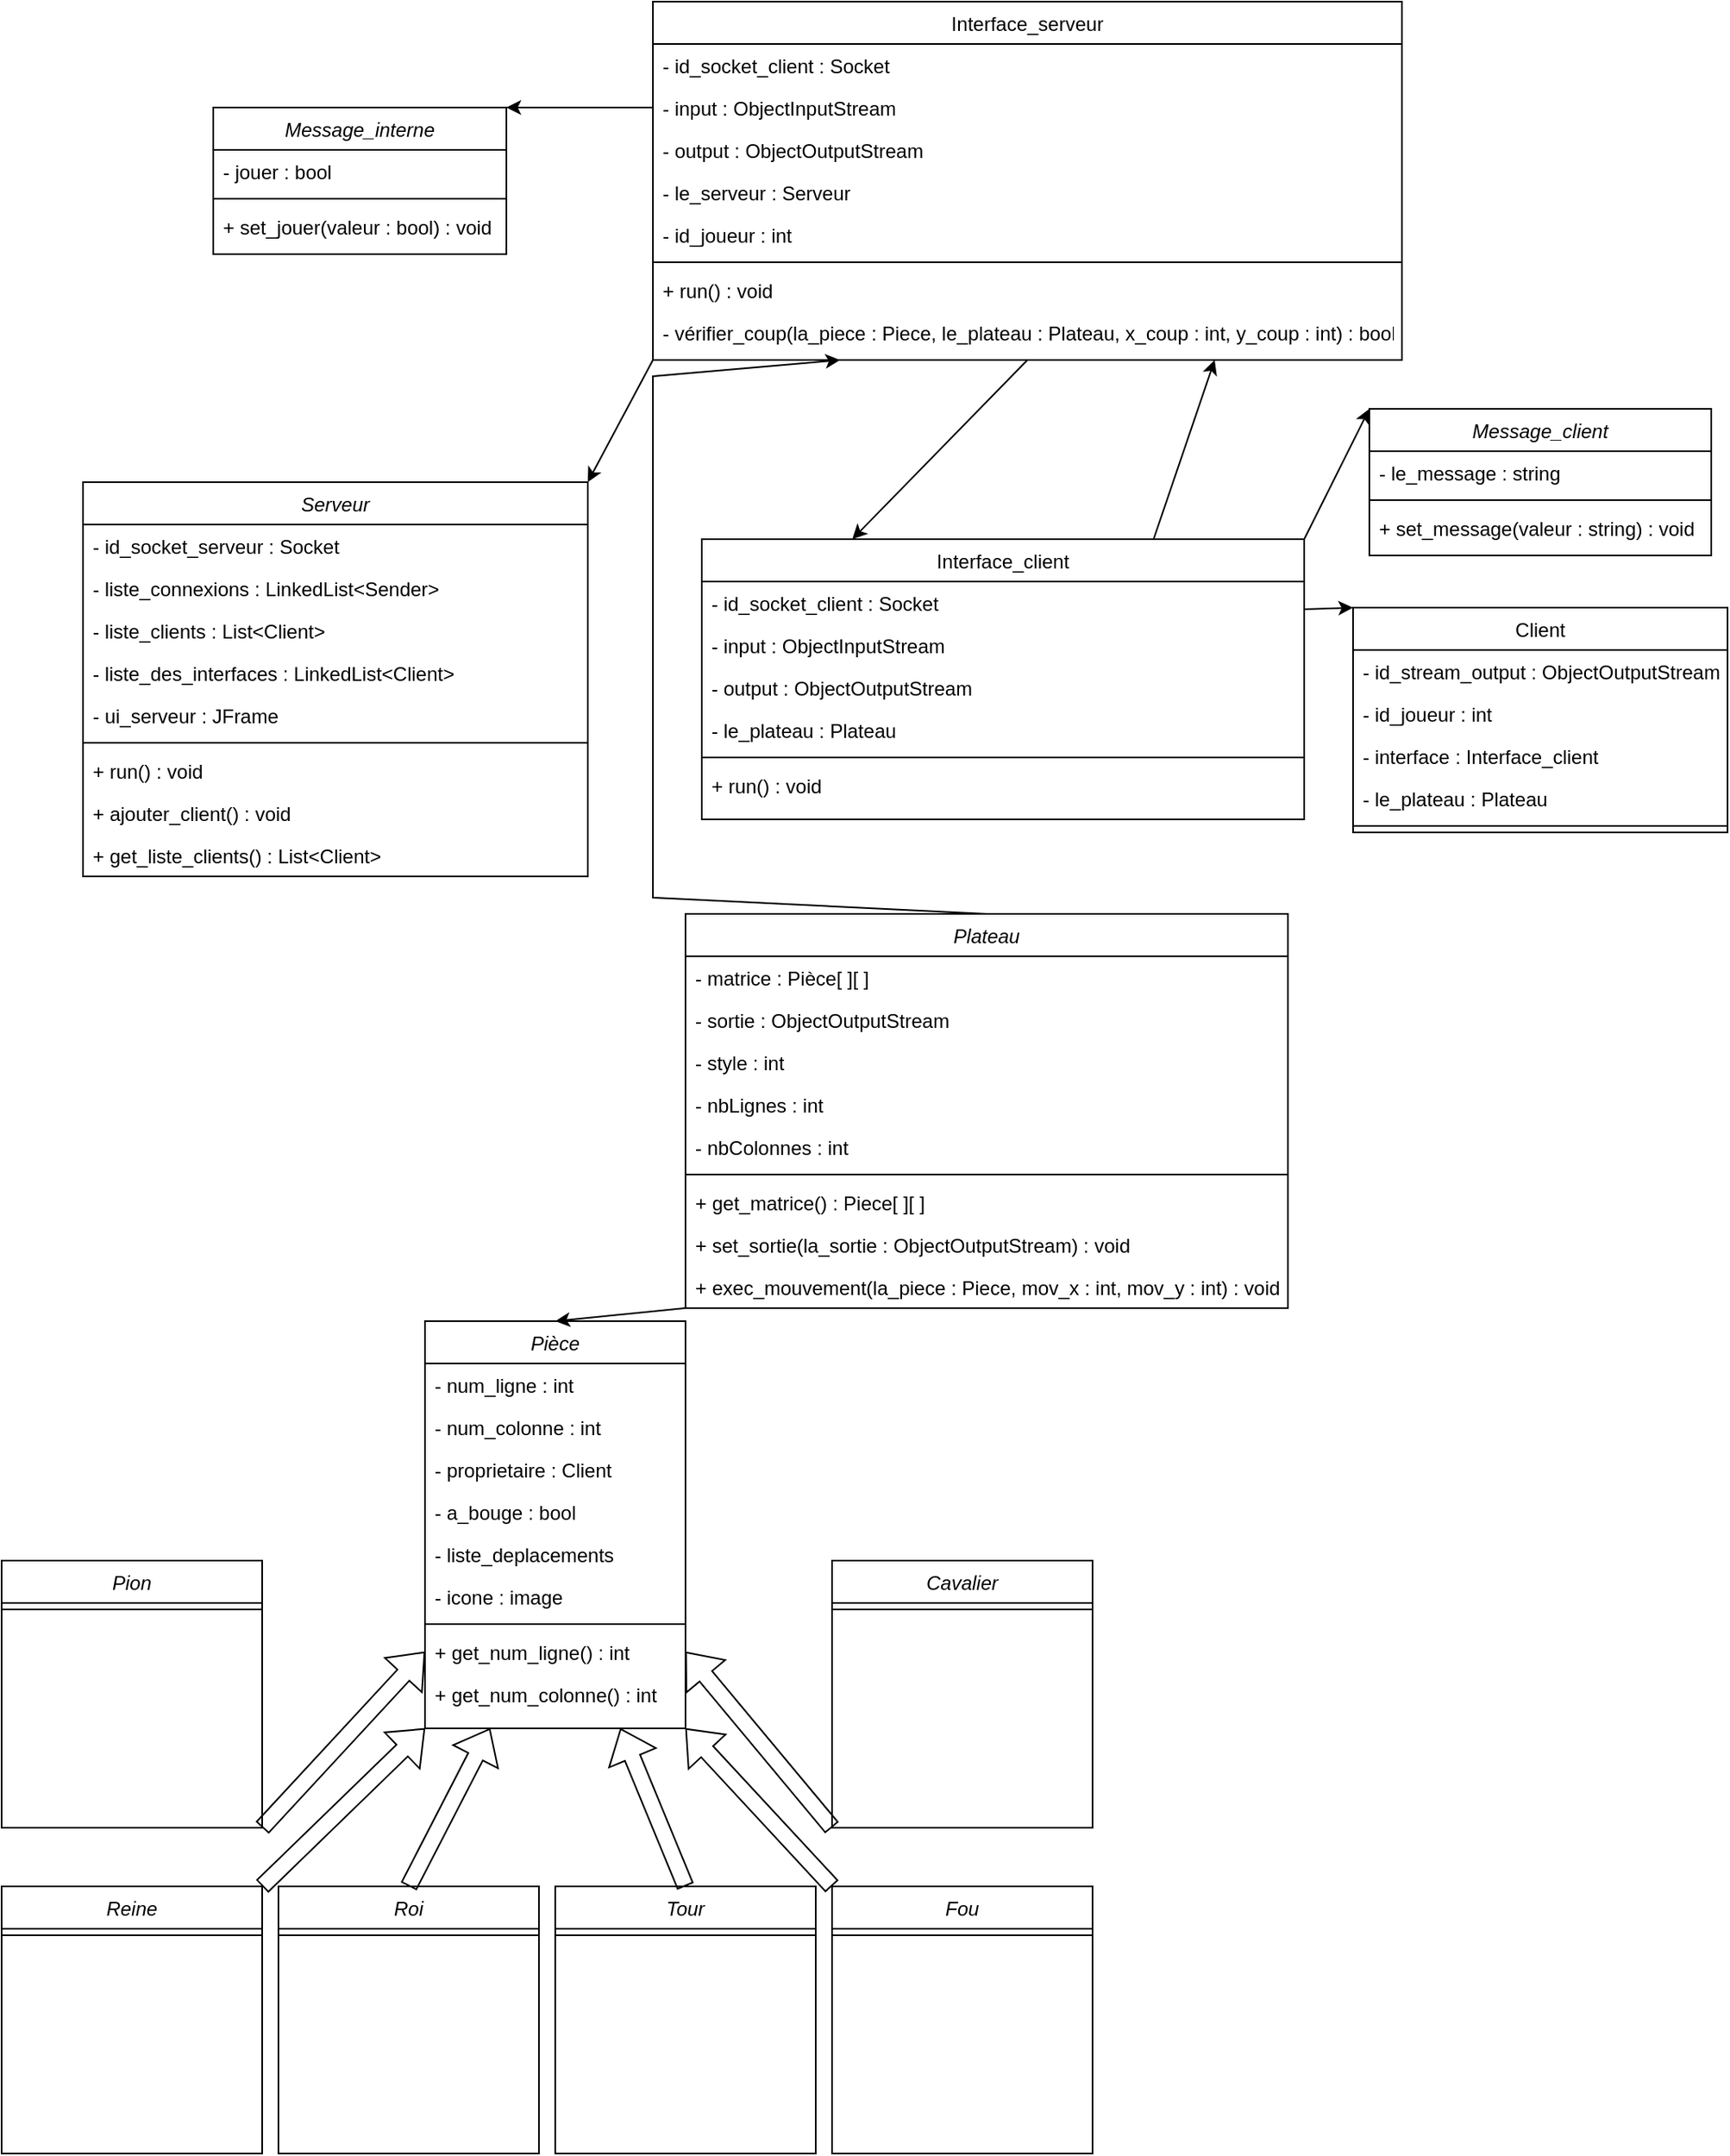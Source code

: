 <mxfile version="24.7.16">
  <diagram id="C5RBs43oDa-KdzZeNtuy" name="Page-1">
    <mxGraphModel dx="1434" dy="746" grid="1" gridSize="10" guides="1" tooltips="1" connect="1" arrows="1" fold="1" page="1" pageScale="1" pageWidth="827" pageHeight="1169" math="0" shadow="0">
      <root>
        <mxCell id="WIyWlLk6GJQsqaUBKTNV-0" />
        <mxCell id="WIyWlLk6GJQsqaUBKTNV-1" parent="WIyWlLk6GJQsqaUBKTNV-0" />
        <mxCell id="zkfFHV4jXpPFQw0GAbJ--0" value="Serveur&#xa;" style="swimlane;fontStyle=2;align=center;verticalAlign=top;childLayout=stackLayout;horizontal=1;startSize=26;horizontalStack=0;resizeParent=1;resizeLast=0;collapsible=1;marginBottom=0;rounded=0;shadow=0;strokeWidth=1;" parent="WIyWlLk6GJQsqaUBKTNV-1" vertex="1">
          <mxGeometry x="630" y="345" width="310" height="242" as="geometry">
            <mxRectangle x="230" y="140" width="160" height="26" as="alternateBounds" />
          </mxGeometry>
        </mxCell>
        <mxCell id="Xo_wzrrJZ9nc4voElYuE-0" value="- id_socket_serveur : Socket" style="text;align=left;verticalAlign=top;spacingLeft=4;spacingRight=4;overflow=hidden;rotatable=0;points=[[0,0.5],[1,0.5]];portConstraint=eastwest;" parent="zkfFHV4jXpPFQw0GAbJ--0" vertex="1">
          <mxGeometry y="26" width="310" height="26" as="geometry" />
        </mxCell>
        <mxCell id="Xo_wzrrJZ9nc4voElYuE-1" value="- liste_connexions : LinkedList&lt;Sender&gt;" style="text;align=left;verticalAlign=top;spacingLeft=4;spacingRight=4;overflow=hidden;rotatable=0;points=[[0,0.5],[1,0.5]];portConstraint=eastwest;" parent="zkfFHV4jXpPFQw0GAbJ--0" vertex="1">
          <mxGeometry y="52" width="310" height="26" as="geometry" />
        </mxCell>
        <mxCell id="Xo_wzrrJZ9nc4voElYuE-3" value="- liste_clients : List&lt;Client&gt;" style="text;align=left;verticalAlign=top;spacingLeft=4;spacingRight=4;overflow=hidden;rotatable=0;points=[[0,0.5],[1,0.5]];portConstraint=eastwest;" parent="zkfFHV4jXpPFQw0GAbJ--0" vertex="1">
          <mxGeometry y="78" width="310" height="26" as="geometry" />
        </mxCell>
        <mxCell id="N3mXZg1kM7QqonZMhSSX-26" value="- liste_des_interfaces : LinkedList&lt;Client&gt;" style="text;align=left;verticalAlign=top;spacingLeft=4;spacingRight=4;overflow=hidden;rotatable=0;points=[[0,0.5],[1,0.5]];portConstraint=eastwest;" vertex="1" parent="zkfFHV4jXpPFQw0GAbJ--0">
          <mxGeometry y="104" width="310" height="26" as="geometry" />
        </mxCell>
        <mxCell id="N3mXZg1kM7QqonZMhSSX-23" value="- ui_serveur : JFrame" style="text;align=left;verticalAlign=top;spacingLeft=4;spacingRight=4;overflow=hidden;rotatable=0;points=[[0,0.5],[1,0.5]];portConstraint=eastwest;" vertex="1" parent="zkfFHV4jXpPFQw0GAbJ--0">
          <mxGeometry y="130" width="310" height="26" as="geometry" />
        </mxCell>
        <mxCell id="zkfFHV4jXpPFQw0GAbJ--4" value="" style="line;html=1;strokeWidth=1;align=left;verticalAlign=middle;spacingTop=-1;spacingLeft=3;spacingRight=3;rotatable=0;labelPosition=right;points=[];portConstraint=eastwest;" parent="zkfFHV4jXpPFQw0GAbJ--0" vertex="1">
          <mxGeometry y="156" width="310" height="8" as="geometry" />
        </mxCell>
        <mxCell id="N3mXZg1kM7QqonZMhSSX-24" value="+ run() : void" style="text;align=left;verticalAlign=top;spacingLeft=4;spacingRight=4;overflow=hidden;rotatable=0;points=[[0,0.5],[1,0.5]];portConstraint=eastwest;" vertex="1" parent="zkfFHV4jXpPFQw0GAbJ--0">
          <mxGeometry y="164" width="310" height="26" as="geometry" />
        </mxCell>
        <mxCell id="N3mXZg1kM7QqonZMhSSX-27" value="+ ajouter_client() : void" style="text;align=left;verticalAlign=top;spacingLeft=4;spacingRight=4;overflow=hidden;rotatable=0;points=[[0,0.5],[1,0.5]];portConstraint=eastwest;" vertex="1" parent="zkfFHV4jXpPFQw0GAbJ--0">
          <mxGeometry y="190" width="310" height="26" as="geometry" />
        </mxCell>
        <mxCell id="N3mXZg1kM7QqonZMhSSX-28" value="+ get_liste_clients() : List&lt;Client&gt;" style="text;align=left;verticalAlign=top;spacingLeft=4;spacingRight=4;overflow=hidden;rotatable=0;points=[[0,0.5],[1,0.5]];portConstraint=eastwest;" vertex="1" parent="zkfFHV4jXpPFQw0GAbJ--0">
          <mxGeometry y="216" width="310" height="26" as="geometry" />
        </mxCell>
        <mxCell id="zkfFHV4jXpPFQw0GAbJ--6" value="Interface_client" style="swimlane;fontStyle=0;align=center;verticalAlign=top;childLayout=stackLayout;horizontal=1;startSize=26;horizontalStack=0;resizeParent=1;resizeLast=0;collapsible=1;marginBottom=0;rounded=0;shadow=0;strokeWidth=1;" parent="WIyWlLk6GJQsqaUBKTNV-1" vertex="1">
          <mxGeometry x="1010" y="380" width="370" height="172" as="geometry">
            <mxRectangle x="130" y="380" width="160" height="26" as="alternateBounds" />
          </mxGeometry>
        </mxCell>
        <mxCell id="N3mXZg1kM7QqonZMhSSX-1" value="- id_socket_client : Socket" style="text;align=left;verticalAlign=top;spacingLeft=4;spacingRight=4;overflow=hidden;rotatable=0;points=[[0,0.5],[1,0.5]];portConstraint=eastwest;" vertex="1" parent="zkfFHV4jXpPFQw0GAbJ--6">
          <mxGeometry y="26" width="370" height="26" as="geometry" />
        </mxCell>
        <mxCell id="N3mXZg1kM7QqonZMhSSX-2" value="- input : ObjectInputStream" style="text;align=left;verticalAlign=top;spacingLeft=4;spacingRight=4;overflow=hidden;rotatable=0;points=[[0,0.5],[1,0.5]];portConstraint=eastwest;" vertex="1" parent="zkfFHV4jXpPFQw0GAbJ--6">
          <mxGeometry y="52" width="370" height="26" as="geometry" />
        </mxCell>
        <mxCell id="N3mXZg1kM7QqonZMhSSX-3" value="- output : ObjectOutputStream" style="text;align=left;verticalAlign=top;spacingLeft=4;spacingRight=4;overflow=hidden;rotatable=0;points=[[0,0.5],[1,0.5]];portConstraint=eastwest;" vertex="1" parent="zkfFHV4jXpPFQw0GAbJ--6">
          <mxGeometry y="78" width="370" height="26" as="geometry" />
        </mxCell>
        <mxCell id="N3mXZg1kM7QqonZMhSSX-13" value="- le_plateau : Plateau" style="text;align=left;verticalAlign=top;spacingLeft=4;spacingRight=4;overflow=hidden;rotatable=0;points=[[0,0.5],[1,0.5]];portConstraint=eastwest;rounded=0;shadow=0;html=0;" vertex="1" parent="zkfFHV4jXpPFQw0GAbJ--6">
          <mxGeometry y="104" width="370" height="26" as="geometry" />
        </mxCell>
        <mxCell id="zkfFHV4jXpPFQw0GAbJ--9" value="" style="line;html=1;strokeWidth=1;align=left;verticalAlign=middle;spacingTop=-1;spacingLeft=3;spacingRight=3;rotatable=0;labelPosition=right;points=[];portConstraint=eastwest;" parent="zkfFHV4jXpPFQw0GAbJ--6" vertex="1">
          <mxGeometry y="130" width="370" height="8" as="geometry" />
        </mxCell>
        <mxCell id="N3mXZg1kM7QqonZMhSSX-0" value="+ run() : void" style="text;align=left;verticalAlign=top;spacingLeft=4;spacingRight=4;overflow=hidden;rotatable=0;points=[[0,0.5],[1,0.5]];portConstraint=eastwest;" vertex="1" parent="zkfFHV4jXpPFQw0GAbJ--6">
          <mxGeometry y="138" width="370" height="26" as="geometry" />
        </mxCell>
        <mxCell id="zkfFHV4jXpPFQw0GAbJ--13" value="Interface_serveur" style="swimlane;fontStyle=0;align=center;verticalAlign=top;childLayout=stackLayout;horizontal=1;startSize=26;horizontalStack=0;resizeParent=1;resizeLast=0;collapsible=1;marginBottom=0;rounded=0;shadow=0;strokeWidth=1;" parent="WIyWlLk6GJQsqaUBKTNV-1" vertex="1">
          <mxGeometry x="980" y="50" width="460" height="220" as="geometry">
            <mxRectangle x="340" y="380" width="170" height="26" as="alternateBounds" />
          </mxGeometry>
        </mxCell>
        <mxCell id="zkfFHV4jXpPFQw0GAbJ--14" value="- id_socket_client : Socket" style="text;align=left;verticalAlign=top;spacingLeft=4;spacingRight=4;overflow=hidden;rotatable=0;points=[[0,0.5],[1,0.5]];portConstraint=eastwest;" parent="zkfFHV4jXpPFQw0GAbJ--13" vertex="1">
          <mxGeometry y="26" width="460" height="26" as="geometry" />
        </mxCell>
        <mxCell id="dn0czRlCBb_APp5np3_2-8" value="- input : ObjectInputStream" style="text;align=left;verticalAlign=top;spacingLeft=4;spacingRight=4;overflow=hidden;rotatable=0;points=[[0,0.5],[1,0.5]];portConstraint=eastwest;" parent="zkfFHV4jXpPFQw0GAbJ--13" vertex="1">
          <mxGeometry y="52" width="460" height="26" as="geometry" />
        </mxCell>
        <mxCell id="dn0czRlCBb_APp5np3_2-9" value="- output : ObjectOutputStream" style="text;align=left;verticalAlign=top;spacingLeft=4;spacingRight=4;overflow=hidden;rotatable=0;points=[[0,0.5],[1,0.5]];portConstraint=eastwest;" parent="zkfFHV4jXpPFQw0GAbJ--13" vertex="1">
          <mxGeometry y="78" width="460" height="26" as="geometry" />
        </mxCell>
        <mxCell id="N3mXZg1kM7QqonZMhSSX-4" value="- le_serveur : Serveur" style="text;align=left;verticalAlign=top;spacingLeft=4;spacingRight=4;overflow=hidden;rotatable=0;points=[[0,0.5],[1,0.5]];portConstraint=eastwest;" vertex="1" parent="zkfFHV4jXpPFQw0GAbJ--13">
          <mxGeometry y="104" width="460" height="26" as="geometry" />
        </mxCell>
        <mxCell id="N3mXZg1kM7QqonZMhSSX-5" value="- id_joueur : int" style="text;align=left;verticalAlign=top;spacingLeft=4;spacingRight=4;overflow=hidden;rotatable=0;points=[[0,0.5],[1,0.5]];portConstraint=eastwest;" vertex="1" parent="zkfFHV4jXpPFQw0GAbJ--13">
          <mxGeometry y="130" width="460" height="26" as="geometry" />
        </mxCell>
        <mxCell id="zkfFHV4jXpPFQw0GAbJ--15" value="" style="line;html=1;strokeWidth=1;align=left;verticalAlign=middle;spacingTop=-1;spacingLeft=3;spacingRight=3;rotatable=0;labelPosition=right;points=[];portConstraint=eastwest;" parent="zkfFHV4jXpPFQw0GAbJ--13" vertex="1">
          <mxGeometry y="156" width="460" height="8" as="geometry" />
        </mxCell>
        <mxCell id="dn0czRlCBb_APp5np3_2-10" value="+ run() : void" style="text;align=left;verticalAlign=top;spacingLeft=4;spacingRight=4;overflow=hidden;rotatable=0;points=[[0,0.5],[1,0.5]];portConstraint=eastwest;" parent="zkfFHV4jXpPFQw0GAbJ--13" vertex="1">
          <mxGeometry y="164" width="460" height="26" as="geometry" />
        </mxCell>
        <mxCell id="N3mXZg1kM7QqonZMhSSX-29" value="- vérifier_coup(la_piece : Piece, le_plateau : Plateau, x_coup : int, y_coup : int) : bool" style="text;align=left;verticalAlign=top;spacingLeft=4;spacingRight=4;overflow=hidden;rotatable=0;points=[[0,0.5],[1,0.5]];portConstraint=eastwest;" vertex="1" parent="zkfFHV4jXpPFQw0GAbJ--13">
          <mxGeometry y="190" width="460" height="26" as="geometry" />
        </mxCell>
        <mxCell id="zkfFHV4jXpPFQw0GAbJ--17" value="Client&#xa;" style="swimlane;fontStyle=0;align=center;verticalAlign=top;childLayout=stackLayout;horizontal=1;startSize=26;horizontalStack=0;resizeParent=1;resizeLast=0;collapsible=1;marginBottom=0;rounded=0;shadow=0;strokeWidth=1;" parent="WIyWlLk6GJQsqaUBKTNV-1" vertex="1">
          <mxGeometry x="1410" y="422" width="230" height="138" as="geometry">
            <mxRectangle x="550" y="140" width="160" height="26" as="alternateBounds" />
          </mxGeometry>
        </mxCell>
        <mxCell id="zkfFHV4jXpPFQw0GAbJ--18" value="- id_stream_output : ObjectOutputStream" style="text;align=left;verticalAlign=top;spacingLeft=4;spacingRight=4;overflow=hidden;rotatable=0;points=[[0,0.5],[1,0.5]];portConstraint=eastwest;" parent="zkfFHV4jXpPFQw0GAbJ--17" vertex="1">
          <mxGeometry y="26" width="230" height="26" as="geometry" />
        </mxCell>
        <mxCell id="zkfFHV4jXpPFQw0GAbJ--19" value="- id_joueur : int" style="text;align=left;verticalAlign=top;spacingLeft=4;spacingRight=4;overflow=hidden;rotatable=0;points=[[0,0.5],[1,0.5]];portConstraint=eastwest;rounded=0;shadow=0;html=0;" parent="zkfFHV4jXpPFQw0GAbJ--17" vertex="1">
          <mxGeometry y="52" width="230" height="26" as="geometry" />
        </mxCell>
        <mxCell id="N3mXZg1kM7QqonZMhSSX-49" value="- interface : Interface_client" style="text;align=left;verticalAlign=top;spacingLeft=4;spacingRight=4;overflow=hidden;rotatable=0;points=[[0,0.5],[1,0.5]];portConstraint=eastwest;rounded=0;shadow=0;html=0;" vertex="1" parent="zkfFHV4jXpPFQw0GAbJ--17">
          <mxGeometry y="78" width="230" height="26" as="geometry" />
        </mxCell>
        <mxCell id="N3mXZg1kM7QqonZMhSSX-14" value="- le_plateau : Plateau" style="text;align=left;verticalAlign=top;spacingLeft=4;spacingRight=4;overflow=hidden;rotatable=0;points=[[0,0.5],[1,0.5]];portConstraint=eastwest;rounded=0;shadow=0;html=0;" vertex="1" parent="zkfFHV4jXpPFQw0GAbJ--17">
          <mxGeometry y="104" width="230" height="26" as="geometry" />
        </mxCell>
        <mxCell id="zkfFHV4jXpPFQw0GAbJ--23" value="" style="line;html=1;strokeWidth=1;align=left;verticalAlign=middle;spacingTop=-1;spacingLeft=3;spacingRight=3;rotatable=0;labelPosition=right;points=[];portConstraint=eastwest;" parent="zkfFHV4jXpPFQw0GAbJ--17" vertex="1">
          <mxGeometry y="130" width="230" height="8" as="geometry" />
        </mxCell>
        <mxCell id="dn0czRlCBb_APp5np3_2-2" value="" style="endArrow=classic;html=1;rounded=0;entryX=0;entryY=0;entryDx=0;entryDy=0;exitX=1;exitY=0.25;exitDx=0;exitDy=0;" parent="WIyWlLk6GJQsqaUBKTNV-1" source="zkfFHV4jXpPFQw0GAbJ--6" target="zkfFHV4jXpPFQw0GAbJ--17" edge="1">
          <mxGeometry width="50" height="50" relative="1" as="geometry">
            <mxPoint x="1390" y="430" as="sourcePoint" />
            <mxPoint x="870" y="360" as="targetPoint" />
          </mxGeometry>
        </mxCell>
        <mxCell id="dn0czRlCBb_APp5np3_2-4" value="" style="endArrow=classic;html=1;rounded=0;exitX=0.75;exitY=0;exitDx=0;exitDy=0;entryX=0.75;entryY=1;entryDx=0;entryDy=0;" parent="WIyWlLk6GJQsqaUBKTNV-1" source="zkfFHV4jXpPFQw0GAbJ--6" target="zkfFHV4jXpPFQw0GAbJ--13" edge="1">
          <mxGeometry width="50" height="50" relative="1" as="geometry">
            <mxPoint x="770" y="480" as="sourcePoint" />
            <mxPoint x="890" y="150" as="targetPoint" />
          </mxGeometry>
        </mxCell>
        <mxCell id="dn0czRlCBb_APp5np3_2-5" value="" style="endArrow=classic;html=1;rounded=0;entryX=0.25;entryY=0;entryDx=0;entryDy=0;exitX=0.5;exitY=1;exitDx=0;exitDy=0;" parent="WIyWlLk6GJQsqaUBKTNV-1" source="zkfFHV4jXpPFQw0GAbJ--13" target="zkfFHV4jXpPFQw0GAbJ--6" edge="1">
          <mxGeometry width="50" height="50" relative="1" as="geometry">
            <mxPoint x="510" y="150" as="sourcePoint" />
            <mxPoint x="420" y="400" as="targetPoint" />
          </mxGeometry>
        </mxCell>
        <mxCell id="dn0czRlCBb_APp5np3_2-6" value="" style="endArrow=classic;html=1;rounded=0;exitX=0;exitY=1;exitDx=0;exitDy=0;entryX=1;entryY=0;entryDx=0;entryDy=0;" parent="WIyWlLk6GJQsqaUBKTNV-1" source="zkfFHV4jXpPFQw0GAbJ--13" target="zkfFHV4jXpPFQw0GAbJ--0" edge="1">
          <mxGeometry width="50" height="50" relative="1" as="geometry">
            <mxPoint x="1010" y="190" as="sourcePoint" />
            <mxPoint x="1070" y="160" as="targetPoint" />
          </mxGeometry>
        </mxCell>
        <mxCell id="dn0czRlCBb_APp5np3_2-11" value="Pièce" style="swimlane;fontStyle=2;align=center;verticalAlign=top;childLayout=stackLayout;horizontal=1;startSize=26;horizontalStack=0;resizeParent=1;resizeLast=0;collapsible=1;marginBottom=0;rounded=0;shadow=0;strokeWidth=1;" parent="WIyWlLk6GJQsqaUBKTNV-1" vertex="1">
          <mxGeometry x="840" y="860" width="160" height="250" as="geometry">
            <mxRectangle x="230" y="140" width="160" height="26" as="alternateBounds" />
          </mxGeometry>
        </mxCell>
        <mxCell id="Xo_wzrrJZ9nc4voElYuE-4" value="- num_ligne : int" style="text;align=left;verticalAlign=top;spacingLeft=4;spacingRight=4;overflow=hidden;rotatable=0;points=[[0,0.5],[1,0.5]];portConstraint=eastwest;" parent="dn0czRlCBb_APp5np3_2-11" vertex="1">
          <mxGeometry y="26" width="160" height="26" as="geometry" />
        </mxCell>
        <mxCell id="Xo_wzrrJZ9nc4voElYuE-5" value="- num_colonne : int" style="text;align=left;verticalAlign=top;spacingLeft=4;spacingRight=4;overflow=hidden;rotatable=0;points=[[0,0.5],[1,0.5]];portConstraint=eastwest;" parent="dn0czRlCBb_APp5np3_2-11" vertex="1">
          <mxGeometry y="52" width="160" height="26" as="geometry" />
        </mxCell>
        <mxCell id="Xo_wzrrJZ9nc4voElYuE-6" value="- proprietaire : Client" style="text;align=left;verticalAlign=top;spacingLeft=4;spacingRight=4;overflow=hidden;rotatable=0;points=[[0,0.5],[1,0.5]];portConstraint=eastwest;" parent="dn0czRlCBb_APp5np3_2-11" vertex="1">
          <mxGeometry y="78" width="160" height="26" as="geometry" />
        </mxCell>
        <mxCell id="N3mXZg1kM7QqonZMhSSX-46" value="- a_bouge : bool" style="text;align=left;verticalAlign=top;spacingLeft=4;spacingRight=4;overflow=hidden;rotatable=0;points=[[0,0.5],[1,0.5]];portConstraint=eastwest;" vertex="1" parent="dn0czRlCBb_APp5np3_2-11">
          <mxGeometry y="104" width="160" height="26" as="geometry" />
        </mxCell>
        <mxCell id="Xo_wzrrJZ9nc4voElYuE-57" value="- liste_deplacements" style="text;align=left;verticalAlign=top;spacingLeft=4;spacingRight=4;overflow=hidden;rotatable=0;points=[[0,0.5],[1,0.5]];portConstraint=eastwest;" parent="dn0czRlCBb_APp5np3_2-11" vertex="1">
          <mxGeometry y="130" width="160" height="26" as="geometry" />
        </mxCell>
        <mxCell id="Xo_wzrrJZ9nc4voElYuE-59" value="- icone : image" style="text;align=left;verticalAlign=top;spacingLeft=4;spacingRight=4;overflow=hidden;rotatable=0;points=[[0,0.5],[1,0.5]];portConstraint=eastwest;" parent="dn0czRlCBb_APp5np3_2-11" vertex="1">
          <mxGeometry y="156" width="160" height="26" as="geometry" />
        </mxCell>
        <mxCell id="dn0czRlCBb_APp5np3_2-15" value="" style="line;html=1;strokeWidth=1;align=left;verticalAlign=middle;spacingTop=-1;spacingLeft=3;spacingRight=3;rotatable=0;labelPosition=right;points=[];portConstraint=eastwest;" parent="dn0czRlCBb_APp5np3_2-11" vertex="1">
          <mxGeometry y="182" width="160" height="8" as="geometry" />
        </mxCell>
        <mxCell id="Xo_wzrrJZ9nc4voElYuE-7" value="+ get_num_ligne() : int" style="text;align=left;verticalAlign=top;spacingLeft=4;spacingRight=4;overflow=hidden;rotatable=0;points=[[0,0.5],[1,0.5]];portConstraint=eastwest;" parent="dn0czRlCBb_APp5np3_2-11" vertex="1">
          <mxGeometry y="190" width="160" height="26" as="geometry" />
        </mxCell>
        <mxCell id="Xo_wzrrJZ9nc4voElYuE-8" value="+ get_num_colonne() : int" style="text;align=left;verticalAlign=top;spacingLeft=4;spacingRight=4;overflow=hidden;rotatable=0;points=[[0,0.5],[1,0.5]];portConstraint=eastwest;" parent="dn0czRlCBb_APp5np3_2-11" vertex="1">
          <mxGeometry y="216" width="160" height="26" as="geometry" />
        </mxCell>
        <mxCell id="Xo_wzrrJZ9nc4voElYuE-9" value="Pion" style="swimlane;fontStyle=2;align=center;verticalAlign=top;childLayout=stackLayout;horizontal=1;startSize=26;horizontalStack=0;resizeParent=1;resizeLast=0;collapsible=1;marginBottom=0;rounded=0;shadow=0;strokeWidth=1;" parent="WIyWlLk6GJQsqaUBKTNV-1" vertex="1">
          <mxGeometry x="580" y="1007" width="160" height="164" as="geometry">
            <mxRectangle x="230" y="140" width="160" height="26" as="alternateBounds" />
          </mxGeometry>
        </mxCell>
        <mxCell id="Xo_wzrrJZ9nc4voElYuE-13" value="" style="line;html=1;strokeWidth=1;align=left;verticalAlign=middle;spacingTop=-1;spacingLeft=3;spacingRight=3;rotatable=0;labelPosition=right;points=[];portConstraint=eastwest;" parent="Xo_wzrrJZ9nc4voElYuE-9" vertex="1">
          <mxGeometry y="26" width="160" height="8" as="geometry" />
        </mxCell>
        <mxCell id="Xo_wzrrJZ9nc4voElYuE-16" value="Reine" style="swimlane;fontStyle=2;align=center;verticalAlign=top;childLayout=stackLayout;horizontal=1;startSize=26;horizontalStack=0;resizeParent=1;resizeLast=0;collapsible=1;marginBottom=0;rounded=0;shadow=0;strokeWidth=1;" parent="WIyWlLk6GJQsqaUBKTNV-1" vertex="1">
          <mxGeometry x="580" y="1207" width="160" height="164" as="geometry">
            <mxRectangle x="230" y="140" width="160" height="26" as="alternateBounds" />
          </mxGeometry>
        </mxCell>
        <mxCell id="Xo_wzrrJZ9nc4voElYuE-20" value="" style="line;html=1;strokeWidth=1;align=left;verticalAlign=middle;spacingTop=-1;spacingLeft=3;spacingRight=3;rotatable=0;labelPosition=right;points=[];portConstraint=eastwest;" parent="Xo_wzrrJZ9nc4voElYuE-16" vertex="1">
          <mxGeometry y="26" width="160" height="8" as="geometry" />
        </mxCell>
        <mxCell id="Xo_wzrrJZ9nc4voElYuE-23" value="Roi" style="swimlane;fontStyle=2;align=center;verticalAlign=top;childLayout=stackLayout;horizontal=1;startSize=26;horizontalStack=0;resizeParent=1;resizeLast=0;collapsible=1;marginBottom=0;rounded=0;shadow=0;strokeWidth=1;" parent="WIyWlLk6GJQsqaUBKTNV-1" vertex="1">
          <mxGeometry x="750" y="1207" width="160" height="164" as="geometry">
            <mxRectangle x="230" y="140" width="160" height="26" as="alternateBounds" />
          </mxGeometry>
        </mxCell>
        <mxCell id="Xo_wzrrJZ9nc4voElYuE-27" value="" style="line;html=1;strokeWidth=1;align=left;verticalAlign=middle;spacingTop=-1;spacingLeft=3;spacingRight=3;rotatable=0;labelPosition=right;points=[];portConstraint=eastwest;" parent="Xo_wzrrJZ9nc4voElYuE-23" vertex="1">
          <mxGeometry y="26" width="160" height="8" as="geometry" />
        </mxCell>
        <mxCell id="Xo_wzrrJZ9nc4voElYuE-30" value="Tour" style="swimlane;fontStyle=2;align=center;verticalAlign=top;childLayout=stackLayout;horizontal=1;startSize=26;horizontalStack=0;resizeParent=1;resizeLast=0;collapsible=1;marginBottom=0;rounded=0;shadow=0;strokeWidth=1;" parent="WIyWlLk6GJQsqaUBKTNV-1" vertex="1">
          <mxGeometry x="920" y="1207" width="160" height="164" as="geometry">
            <mxRectangle x="230" y="140" width="160" height="26" as="alternateBounds" />
          </mxGeometry>
        </mxCell>
        <mxCell id="Xo_wzrrJZ9nc4voElYuE-34" value="" style="line;html=1;strokeWidth=1;align=left;verticalAlign=middle;spacingTop=-1;spacingLeft=3;spacingRight=3;rotatable=0;labelPosition=right;points=[];portConstraint=eastwest;" parent="Xo_wzrrJZ9nc4voElYuE-30" vertex="1">
          <mxGeometry y="26" width="160" height="8" as="geometry" />
        </mxCell>
        <mxCell id="Xo_wzrrJZ9nc4voElYuE-37" value="" style="shape=flexArrow;endArrow=classic;html=1;rounded=0;entryX=0;entryY=0.5;entryDx=0;entryDy=0;exitX=1;exitY=1;exitDx=0;exitDy=0;" parent="WIyWlLk6GJQsqaUBKTNV-1" source="Xo_wzrrJZ9nc4voElYuE-9" target="Xo_wzrrJZ9nc4voElYuE-7" edge="1">
          <mxGeometry width="50" height="50" relative="1" as="geometry">
            <mxPoint x="1010" y="982.0" as="sourcePoint" />
            <mxPoint x="1030" y="963" as="targetPoint" />
          </mxGeometry>
        </mxCell>
        <mxCell id="Xo_wzrrJZ9nc4voElYuE-38" value="" style="shape=flexArrow;endArrow=classic;html=1;rounded=0;exitX=1;exitY=0;exitDx=0;exitDy=0;entryX=0;entryY=1;entryDx=0;entryDy=0;" parent="WIyWlLk6GJQsqaUBKTNV-1" source="Xo_wzrrJZ9nc4voElYuE-16" target="dn0czRlCBb_APp5np3_2-11" edge="1">
          <mxGeometry width="50" height="50" relative="1" as="geometry">
            <mxPoint x="970" y="1003" as="sourcePoint" />
            <mxPoint x="1020" y="953" as="targetPoint" />
          </mxGeometry>
        </mxCell>
        <mxCell id="Xo_wzrrJZ9nc4voElYuE-39" value="" style="shape=flexArrow;endArrow=classic;html=1;rounded=0;exitX=0.5;exitY=0;exitDx=0;exitDy=0;entryX=0.25;entryY=1;entryDx=0;entryDy=0;" parent="WIyWlLk6GJQsqaUBKTNV-1" source="Xo_wzrrJZ9nc4voElYuE-23" target="dn0czRlCBb_APp5np3_2-11" edge="1">
          <mxGeometry width="50" height="50" relative="1" as="geometry">
            <mxPoint x="1190" y="1103" as="sourcePoint" />
            <mxPoint x="860" y="1130" as="targetPoint" />
          </mxGeometry>
        </mxCell>
        <mxCell id="Xo_wzrrJZ9nc4voElYuE-47" value="" style="shape=flexArrow;endArrow=classic;html=1;rounded=0;exitX=0.5;exitY=0;exitDx=0;exitDy=0;entryX=0.75;entryY=1;entryDx=0;entryDy=0;" parent="WIyWlLk6GJQsqaUBKTNV-1" source="Xo_wzrrJZ9nc4voElYuE-30" edge="1" target="dn0czRlCBb_APp5np3_2-11">
          <mxGeometry width="50" height="50" relative="1" as="geometry">
            <mxPoint x="1340" y="1063" as="sourcePoint" />
            <mxPoint x="1260" y="1023" as="targetPoint" />
          </mxGeometry>
        </mxCell>
        <mxCell id="Xo_wzrrJZ9nc4voElYuE-48" value="Fou" style="swimlane;fontStyle=2;align=center;verticalAlign=top;childLayout=stackLayout;horizontal=1;startSize=26;horizontalStack=0;resizeParent=1;resizeLast=0;collapsible=1;marginBottom=0;rounded=0;shadow=0;strokeWidth=1;" parent="WIyWlLk6GJQsqaUBKTNV-1" vertex="1">
          <mxGeometry x="1090" y="1207" width="160" height="164" as="geometry">
            <mxRectangle x="230" y="140" width="160" height="26" as="alternateBounds" />
          </mxGeometry>
        </mxCell>
        <mxCell id="Xo_wzrrJZ9nc4voElYuE-52" value="" style="line;html=1;strokeWidth=1;align=left;verticalAlign=middle;spacingTop=-1;spacingLeft=3;spacingRight=3;rotatable=0;labelPosition=right;points=[];portConstraint=eastwest;" parent="Xo_wzrrJZ9nc4voElYuE-48" vertex="1">
          <mxGeometry y="26" width="160" height="8" as="geometry" />
        </mxCell>
        <mxCell id="Xo_wzrrJZ9nc4voElYuE-56" value="Cavalier" style="swimlane;fontStyle=2;align=center;verticalAlign=top;childLayout=stackLayout;horizontal=1;startSize=26;horizontalStack=0;resizeParent=1;resizeLast=0;collapsible=1;marginBottom=0;rounded=0;shadow=0;strokeWidth=1;" parent="WIyWlLk6GJQsqaUBKTNV-1" vertex="1">
          <mxGeometry x="1090" y="1007" width="160" height="164" as="geometry">
            <mxRectangle x="230" y="140" width="160" height="26" as="alternateBounds" />
          </mxGeometry>
        </mxCell>
        <mxCell id="Xo_wzrrJZ9nc4voElYuE-60" value="" style="line;html=1;strokeWidth=1;align=left;verticalAlign=middle;spacingTop=-1;spacingLeft=3;spacingRight=3;rotatable=0;labelPosition=right;points=[];portConstraint=eastwest;" parent="Xo_wzrrJZ9nc4voElYuE-56" vertex="1">
          <mxGeometry y="26" width="160" height="8" as="geometry" />
        </mxCell>
        <mxCell id="kXjEmRgHOMRWbMRc7ndq-0" value="" style="shape=flexArrow;endArrow=classic;html=1;rounded=0;exitX=0;exitY=1;exitDx=0;exitDy=0;entryX=1;entryY=0.5;entryDx=0;entryDy=0;" parent="WIyWlLk6GJQsqaUBKTNV-1" source="Xo_wzrrJZ9nc4voElYuE-56" target="Xo_wzrrJZ9nc4voElYuE-7" edge="1">
          <mxGeometry width="50" height="50" relative="1" as="geometry">
            <mxPoint x="1320" y="972" as="sourcePoint" />
            <mxPoint x="1290" y="973" as="targetPoint" />
          </mxGeometry>
        </mxCell>
        <mxCell id="kXjEmRgHOMRWbMRc7ndq-1" value="" style="shape=flexArrow;endArrow=classic;html=1;rounded=0;exitX=0;exitY=0;exitDx=0;exitDy=0;entryX=1;entryY=1;entryDx=0;entryDy=0;" parent="WIyWlLk6GJQsqaUBKTNV-1" source="Xo_wzrrJZ9nc4voElYuE-48" target="dn0czRlCBb_APp5np3_2-11" edge="1">
          <mxGeometry width="50" height="50" relative="1" as="geometry">
            <mxPoint x="1330" y="1096" as="sourcePoint" />
            <mxPoint x="1270" y="1033" as="targetPoint" />
          </mxGeometry>
        </mxCell>
        <mxCell id="kXjEmRgHOMRWbMRc7ndq-3" value="Plateau" style="swimlane;fontStyle=2;align=center;verticalAlign=top;childLayout=stackLayout;horizontal=1;startSize=26;horizontalStack=0;resizeParent=1;resizeLast=0;collapsible=1;marginBottom=0;rounded=0;shadow=0;strokeWidth=1;" parent="WIyWlLk6GJQsqaUBKTNV-1" vertex="1">
          <mxGeometry x="1000" y="610" width="370" height="242" as="geometry">
            <mxRectangle x="230" y="140" width="160" height="26" as="alternateBounds" />
          </mxGeometry>
        </mxCell>
        <mxCell id="kXjEmRgHOMRWbMRc7ndq-4" value="- matrice : Pièce[ ][ ]" style="text;align=left;verticalAlign=top;spacingLeft=4;spacingRight=4;overflow=hidden;rotatable=0;points=[[0,0.5],[1,0.5]];portConstraint=eastwest;" parent="kXjEmRgHOMRWbMRc7ndq-3" vertex="1">
          <mxGeometry y="26" width="370" height="26" as="geometry" />
        </mxCell>
        <mxCell id="kXjEmRgHOMRWbMRc7ndq-5" value="- sortie : ObjectOutputStream" style="text;align=left;verticalAlign=top;spacingLeft=4;spacingRight=4;overflow=hidden;rotatable=0;points=[[0,0.5],[1,0.5]];portConstraint=eastwest;" parent="kXjEmRgHOMRWbMRc7ndq-3" vertex="1">
          <mxGeometry y="52" width="370" height="26" as="geometry" />
        </mxCell>
        <mxCell id="kXjEmRgHOMRWbMRc7ndq-6" value="- style : int" style="text;align=left;verticalAlign=top;spacingLeft=4;spacingRight=4;overflow=hidden;rotatable=0;points=[[0,0.5],[1,0.5]];portConstraint=eastwest;" parent="kXjEmRgHOMRWbMRc7ndq-3" vertex="1">
          <mxGeometry y="78" width="370" height="26" as="geometry" />
        </mxCell>
        <mxCell id="N3mXZg1kM7QqonZMhSSX-19" value="- nbLignes : int" style="text;align=left;verticalAlign=top;spacingLeft=4;spacingRight=4;overflow=hidden;rotatable=0;points=[[0,0.5],[1,0.5]];portConstraint=eastwest;" vertex="1" parent="kXjEmRgHOMRWbMRc7ndq-3">
          <mxGeometry y="104" width="370" height="26" as="geometry" />
        </mxCell>
        <mxCell id="N3mXZg1kM7QqonZMhSSX-20" value="- nbColonnes : int" style="text;align=left;verticalAlign=top;spacingLeft=4;spacingRight=4;overflow=hidden;rotatable=0;points=[[0,0.5],[1,0.5]];portConstraint=eastwest;" vertex="1" parent="kXjEmRgHOMRWbMRc7ndq-3">
          <mxGeometry y="130" width="370" height="26" as="geometry" />
        </mxCell>
        <mxCell id="kXjEmRgHOMRWbMRc7ndq-7" value="" style="line;html=1;strokeWidth=1;align=left;verticalAlign=middle;spacingTop=-1;spacingLeft=3;spacingRight=3;rotatable=0;labelPosition=right;points=[];portConstraint=eastwest;" parent="kXjEmRgHOMRWbMRc7ndq-3" vertex="1">
          <mxGeometry y="156" width="370" height="8" as="geometry" />
        </mxCell>
        <mxCell id="kXjEmRgHOMRWbMRc7ndq-8" value="+ get_matrice() : Piece[ ][ ]" style="text;align=left;verticalAlign=top;spacingLeft=4;spacingRight=4;overflow=hidden;rotatable=0;points=[[0,0.5],[1,0.5]];portConstraint=eastwest;" parent="kXjEmRgHOMRWbMRc7ndq-3" vertex="1">
          <mxGeometry y="164" width="370" height="26" as="geometry" />
        </mxCell>
        <mxCell id="kXjEmRgHOMRWbMRc7ndq-9" value="+ set_sortie(la_sortie : ObjectOutputStream) : void" style="text;align=left;verticalAlign=top;spacingLeft=4;spacingRight=4;overflow=hidden;rotatable=0;points=[[0,0.5],[1,0.5]];portConstraint=eastwest;" parent="kXjEmRgHOMRWbMRc7ndq-3" vertex="1">
          <mxGeometry y="190" width="370" height="26" as="geometry" />
        </mxCell>
        <mxCell id="N3mXZg1kM7QqonZMhSSX-41" value="+ exec_mouvement(la_piece : Piece, mov_x : int, mov_y : int) : void" style="text;align=left;verticalAlign=top;spacingLeft=4;spacingRight=4;overflow=hidden;rotatable=0;points=[[0,0.5],[1,0.5]];portConstraint=eastwest;" vertex="1" parent="kXjEmRgHOMRWbMRc7ndq-3">
          <mxGeometry y="216" width="370" height="26" as="geometry" />
        </mxCell>
        <mxCell id="N3mXZg1kM7QqonZMhSSX-8" value="" style="endArrow=classic;html=1;rounded=0;entryX=0.5;entryY=0;entryDx=0;entryDy=0;exitX=0;exitY=1;exitDx=0;exitDy=0;" edge="1" parent="WIyWlLk6GJQsqaUBKTNV-1" source="kXjEmRgHOMRWbMRc7ndq-3" target="dn0czRlCBb_APp5np3_2-11">
          <mxGeometry width="50" height="50" relative="1" as="geometry">
            <mxPoint x="1060" y="855" as="sourcePoint" />
            <mxPoint x="1070" y="723" as="targetPoint" />
          </mxGeometry>
        </mxCell>
        <mxCell id="N3mXZg1kM7QqonZMhSSX-18" value="" style="endArrow=classic;html=1;rounded=0;exitX=0.5;exitY=0;exitDx=0;exitDy=0;entryX=0.25;entryY=1;entryDx=0;entryDy=0;" edge="1" parent="WIyWlLk6GJQsqaUBKTNV-1" source="kXjEmRgHOMRWbMRc7ndq-3" target="zkfFHV4jXpPFQw0GAbJ--13">
          <mxGeometry width="50" height="50" relative="1" as="geometry">
            <mxPoint x="770" y="680" as="sourcePoint" />
            <mxPoint x="1090" y="310" as="targetPoint" />
            <Array as="points">
              <mxPoint x="980" y="600" />
              <mxPoint x="980" y="280" />
            </Array>
          </mxGeometry>
        </mxCell>
        <mxCell id="N3mXZg1kM7QqonZMhSSX-50" value="Message_interne" style="swimlane;fontStyle=2;align=center;verticalAlign=top;childLayout=stackLayout;horizontal=1;startSize=26;horizontalStack=0;resizeParent=1;resizeLast=0;collapsible=1;marginBottom=0;rounded=0;shadow=0;strokeWidth=1;" vertex="1" parent="WIyWlLk6GJQsqaUBKTNV-1">
          <mxGeometry x="710" y="115" width="180" height="90" as="geometry">
            <mxRectangle x="230" y="140" width="160" height="26" as="alternateBounds" />
          </mxGeometry>
        </mxCell>
        <mxCell id="N3mXZg1kM7QqonZMhSSX-52" value="- jouer : bool" style="text;align=left;verticalAlign=top;spacingLeft=4;spacingRight=4;overflow=hidden;rotatable=0;points=[[0,0.5],[1,0.5]];portConstraint=eastwest;" vertex="1" parent="N3mXZg1kM7QqonZMhSSX-50">
          <mxGeometry y="26" width="180" height="26" as="geometry" />
        </mxCell>
        <mxCell id="N3mXZg1kM7QqonZMhSSX-51" value="" style="line;html=1;strokeWidth=1;align=left;verticalAlign=middle;spacingTop=-1;spacingLeft=3;spacingRight=3;rotatable=0;labelPosition=right;points=[];portConstraint=eastwest;" vertex="1" parent="N3mXZg1kM7QqonZMhSSX-50">
          <mxGeometry y="52" width="180" height="8" as="geometry" />
        </mxCell>
        <mxCell id="N3mXZg1kM7QqonZMhSSX-53" value="+ set_jouer(valeur : bool) : void" style="text;align=left;verticalAlign=top;spacingLeft=4;spacingRight=4;overflow=hidden;rotatable=0;points=[[0,0.5],[1,0.5]];portConstraint=eastwest;" vertex="1" parent="N3mXZg1kM7QqonZMhSSX-50">
          <mxGeometry y="60" width="180" height="26" as="geometry" />
        </mxCell>
        <mxCell id="N3mXZg1kM7QqonZMhSSX-54" value="" style="endArrow=classic;html=1;rounded=0;entryX=1;entryY=0;entryDx=0;entryDy=0;exitX=0;exitY=0.5;exitDx=0;exitDy=0;" edge="1" parent="WIyWlLk6GJQsqaUBKTNV-1" source="dn0czRlCBb_APp5np3_2-8" target="N3mXZg1kM7QqonZMhSSX-50">
          <mxGeometry width="50" height="50" relative="1" as="geometry">
            <mxPoint x="780" y="300" as="sourcePoint" />
            <mxPoint x="830" y="250" as="targetPoint" />
          </mxGeometry>
        </mxCell>
        <mxCell id="N3mXZg1kM7QqonZMhSSX-55" value="Message_client" style="swimlane;fontStyle=2;align=center;verticalAlign=top;childLayout=stackLayout;horizontal=1;startSize=26;horizontalStack=0;resizeParent=1;resizeLast=0;collapsible=1;marginBottom=0;rounded=0;shadow=0;strokeWidth=1;" vertex="1" parent="WIyWlLk6GJQsqaUBKTNV-1">
          <mxGeometry x="1420" y="300" width="210" height="90" as="geometry">
            <mxRectangle x="230" y="140" width="160" height="26" as="alternateBounds" />
          </mxGeometry>
        </mxCell>
        <mxCell id="N3mXZg1kM7QqonZMhSSX-56" value="- le_message : string" style="text;align=left;verticalAlign=top;spacingLeft=4;spacingRight=4;overflow=hidden;rotatable=0;points=[[0,0.5],[1,0.5]];portConstraint=eastwest;" vertex="1" parent="N3mXZg1kM7QqonZMhSSX-55">
          <mxGeometry y="26" width="210" height="26" as="geometry" />
        </mxCell>
        <mxCell id="N3mXZg1kM7QqonZMhSSX-57" value="" style="line;html=1;strokeWidth=1;align=left;verticalAlign=middle;spacingTop=-1;spacingLeft=3;spacingRight=3;rotatable=0;labelPosition=right;points=[];portConstraint=eastwest;" vertex="1" parent="N3mXZg1kM7QqonZMhSSX-55">
          <mxGeometry y="52" width="210" height="8" as="geometry" />
        </mxCell>
        <mxCell id="N3mXZg1kM7QqonZMhSSX-58" value="+ set_message(valeur : string) : void" style="text;align=left;verticalAlign=top;spacingLeft=4;spacingRight=4;overflow=hidden;rotatable=0;points=[[0,0.5],[1,0.5]];portConstraint=eastwest;" vertex="1" parent="N3mXZg1kM7QqonZMhSSX-55">
          <mxGeometry y="60" width="210" height="26" as="geometry" />
        </mxCell>
        <mxCell id="N3mXZg1kM7QqonZMhSSX-59" value="" style="endArrow=classic;html=1;rounded=0;entryX=0;entryY=0;entryDx=0;entryDy=0;exitX=1;exitY=0;exitDx=0;exitDy=0;" edge="1" parent="WIyWlLk6GJQsqaUBKTNV-1" source="zkfFHV4jXpPFQw0GAbJ--6" target="N3mXZg1kM7QqonZMhSSX-55">
          <mxGeometry width="50" height="50" relative="1" as="geometry">
            <mxPoint x="1040" y="760" as="sourcePoint" />
            <mxPoint x="1090" y="710" as="targetPoint" />
          </mxGeometry>
        </mxCell>
      </root>
    </mxGraphModel>
  </diagram>
</mxfile>
